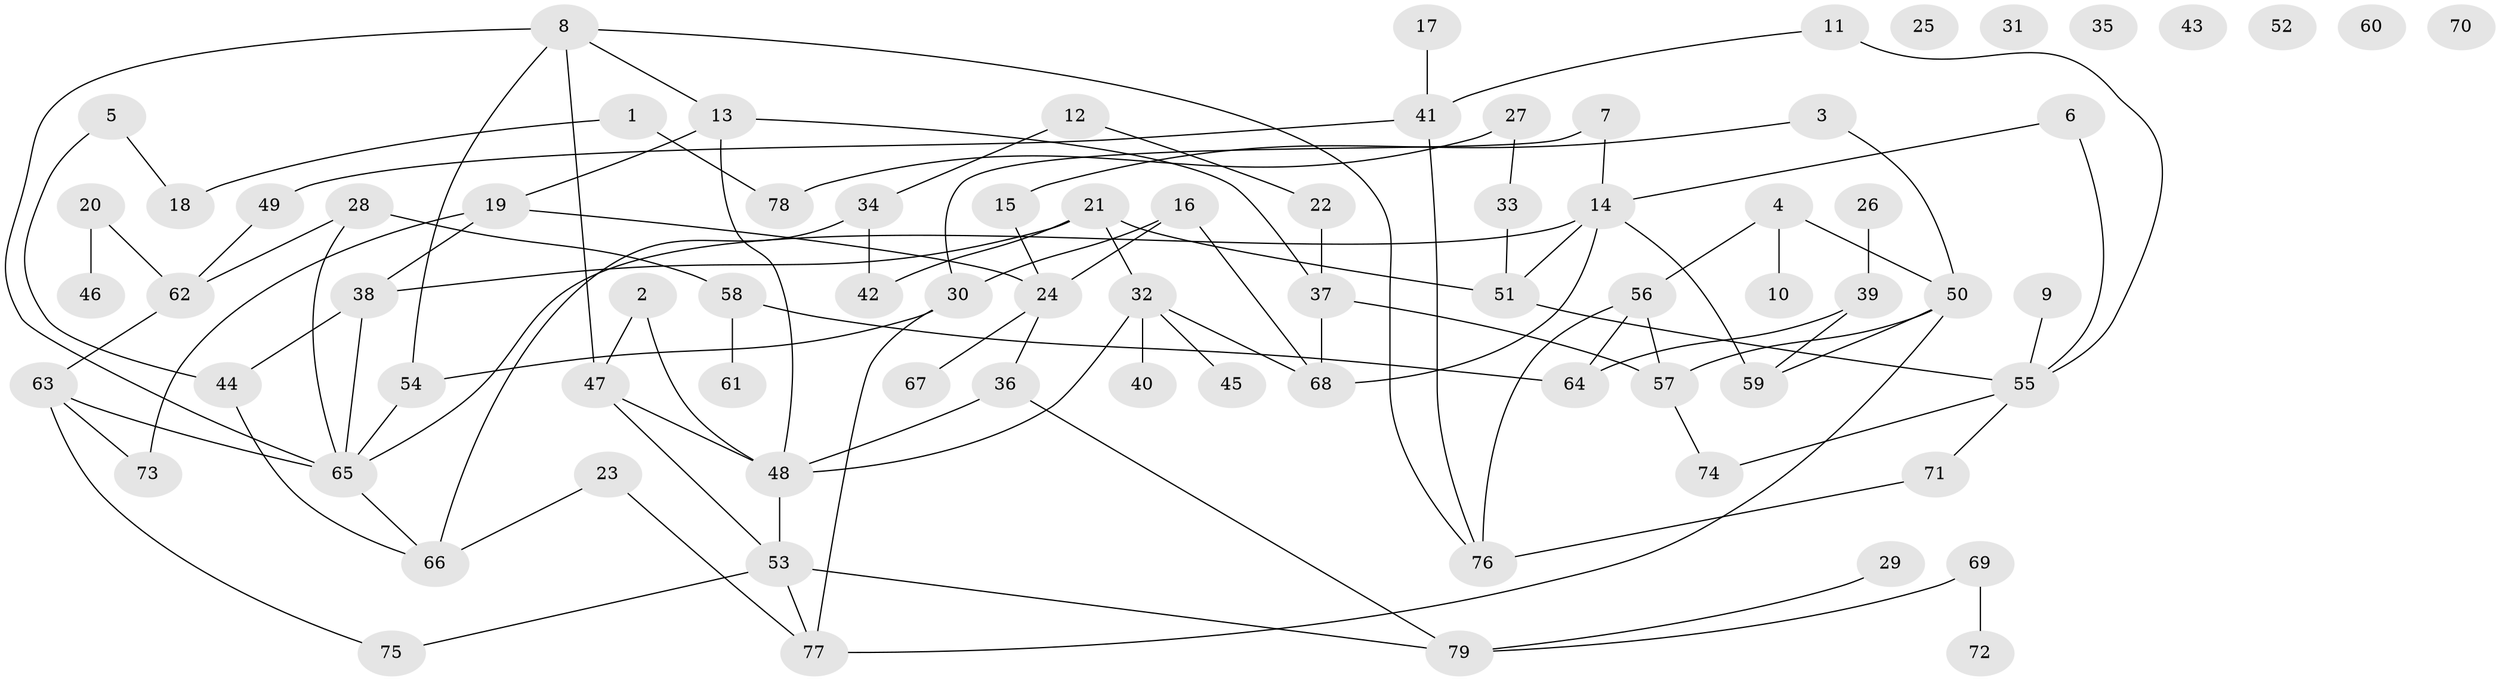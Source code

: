 // coarse degree distribution, {2: 0.1282051282051282, 5: 0.05128205128205128, 7: 0.07692307692307693, 3: 0.15384615384615385, 9: 0.02564102564102564, 4: 0.15384615384615385, 1: 0.15384615384615385, 8: 0.02564102564102564, 6: 0.02564102564102564, 12: 0.02564102564102564, 0: 0.1794871794871795}
// Generated by graph-tools (version 1.1) at 2025/16/03/04/25 18:16:32]
// undirected, 79 vertices, 106 edges
graph export_dot {
graph [start="1"]
  node [color=gray90,style=filled];
  1;
  2;
  3;
  4;
  5;
  6;
  7;
  8;
  9;
  10;
  11;
  12;
  13;
  14;
  15;
  16;
  17;
  18;
  19;
  20;
  21;
  22;
  23;
  24;
  25;
  26;
  27;
  28;
  29;
  30;
  31;
  32;
  33;
  34;
  35;
  36;
  37;
  38;
  39;
  40;
  41;
  42;
  43;
  44;
  45;
  46;
  47;
  48;
  49;
  50;
  51;
  52;
  53;
  54;
  55;
  56;
  57;
  58;
  59;
  60;
  61;
  62;
  63;
  64;
  65;
  66;
  67;
  68;
  69;
  70;
  71;
  72;
  73;
  74;
  75;
  76;
  77;
  78;
  79;
  1 -- 18;
  1 -- 78;
  2 -- 47;
  2 -- 48;
  3 -- 15;
  3 -- 50;
  4 -- 10;
  4 -- 50;
  4 -- 56;
  5 -- 18;
  5 -- 44;
  6 -- 14;
  6 -- 55;
  7 -- 14;
  7 -- 30;
  8 -- 13;
  8 -- 47;
  8 -- 54;
  8 -- 65;
  8 -- 76;
  9 -- 55;
  11 -- 41;
  11 -- 55;
  12 -- 22;
  12 -- 34;
  13 -- 19;
  13 -- 37;
  13 -- 48;
  14 -- 51;
  14 -- 59;
  14 -- 65;
  14 -- 68;
  15 -- 24;
  16 -- 24;
  16 -- 30;
  16 -- 68;
  17 -- 41;
  19 -- 24;
  19 -- 38;
  19 -- 73;
  20 -- 46;
  20 -- 62;
  21 -- 32;
  21 -- 38;
  21 -- 42;
  21 -- 51;
  22 -- 37;
  23 -- 66;
  23 -- 77;
  24 -- 36;
  24 -- 67;
  26 -- 39;
  27 -- 33;
  27 -- 78;
  28 -- 58;
  28 -- 62;
  28 -- 65;
  29 -- 79;
  30 -- 54;
  30 -- 77;
  32 -- 40;
  32 -- 45;
  32 -- 48;
  32 -- 68;
  33 -- 51;
  34 -- 42;
  34 -- 66;
  36 -- 48;
  36 -- 79;
  37 -- 57;
  37 -- 68;
  38 -- 44;
  38 -- 65;
  39 -- 59;
  39 -- 64;
  41 -- 49;
  41 -- 76;
  44 -- 66;
  47 -- 48;
  47 -- 53;
  48 -- 53;
  49 -- 62;
  50 -- 57;
  50 -- 59;
  50 -- 77;
  51 -- 55;
  53 -- 75;
  53 -- 77;
  53 -- 79;
  54 -- 65;
  55 -- 71;
  55 -- 74;
  56 -- 57;
  56 -- 64;
  56 -- 76;
  57 -- 74;
  58 -- 61;
  58 -- 64;
  62 -- 63;
  63 -- 65;
  63 -- 73;
  63 -- 75;
  65 -- 66;
  69 -- 72;
  69 -- 79;
  71 -- 76;
}
